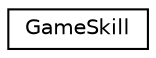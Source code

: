digraph "Graphical Class Hierarchy"
{
 // LATEX_PDF_SIZE
  edge [fontname="Helvetica",fontsize="10",labelfontname="Helvetica",labelfontsize="10"];
  node [fontname="Helvetica",fontsize="10",shape=record];
  rankdir="LR";
  Node0 [label="GameSkill",height=0.2,width=0.4,color="black", fillcolor="white", style="filled",URL="$structGameSkill.html",tooltip=" "];
}
